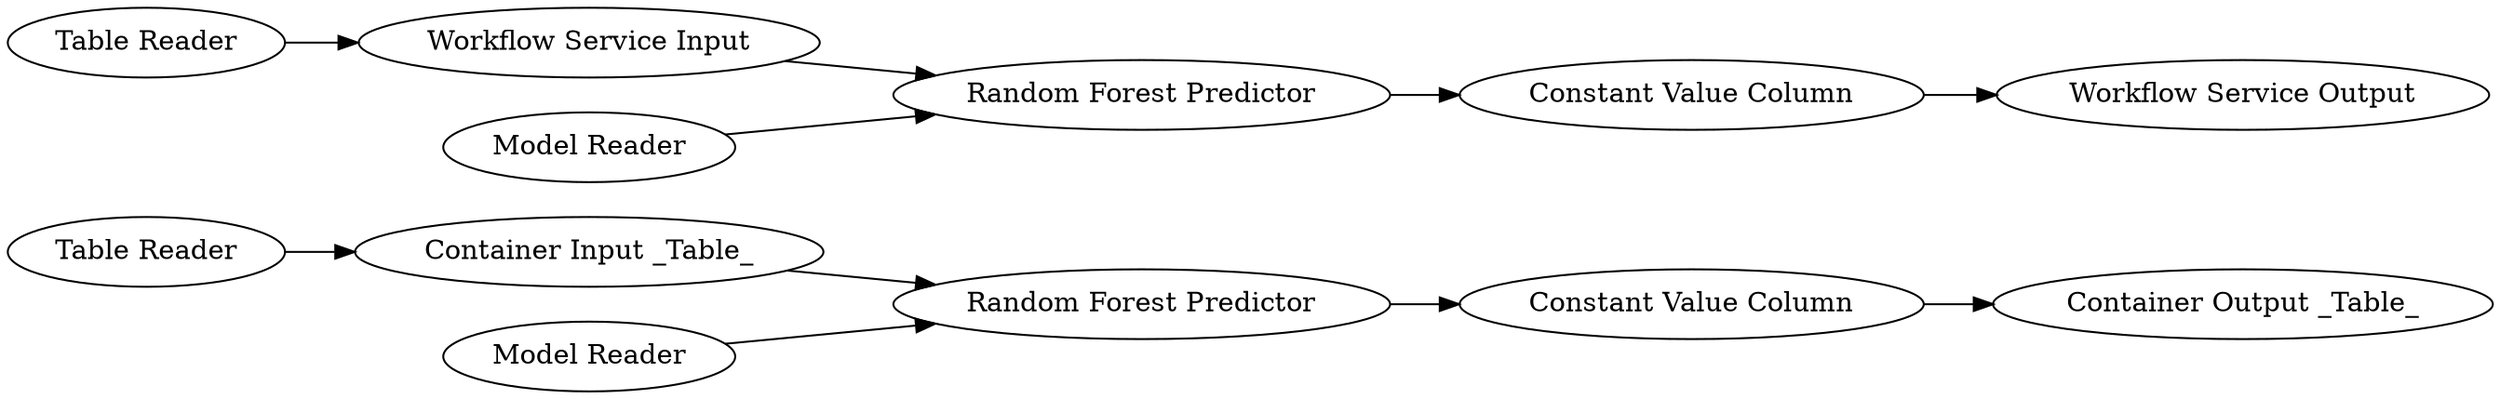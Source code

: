 digraph {
	168 [label="Random Forest Predictor"]
	174 [label="Container Input _Table_"]
	188 [label="Container Output _Table_"]
	189 [label="Model Reader"]
	190 [label="Table Reader"]
	191 [label="Table Reader"]
	192 [label="Model Reader"]
	194 [label="Random Forest Predictor"]
	196 [label="Workflow Service Input"]
	197 [label="Workflow Service Output"]
	198 [label="Constant Value Column"]
	199 [label="Constant Value Column"]
	168 -> 199
	174 -> 168
	189 -> 168
	190 -> 174
	191 -> 196
	192 -> 194
	194 -> 198
	196 -> 194
	198 -> 197
	199 -> 188
	rankdir=LR
}
